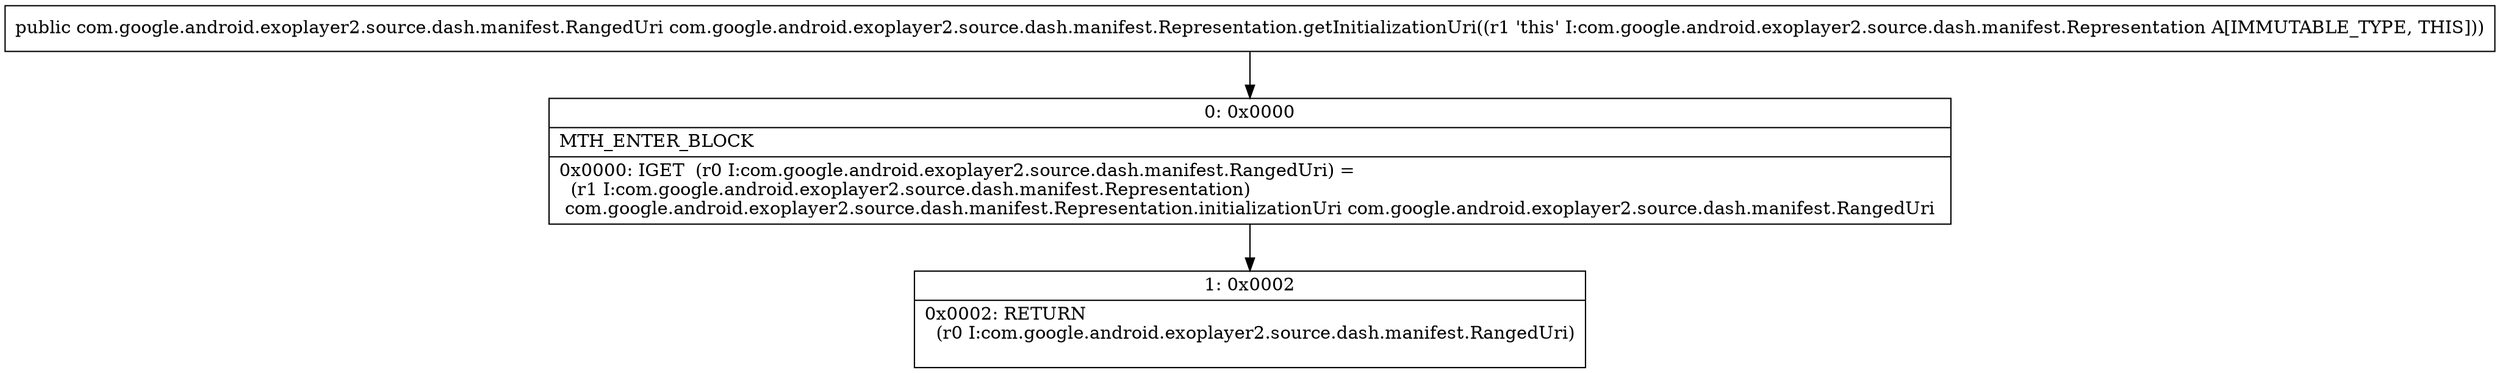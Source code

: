 digraph "CFG forcom.google.android.exoplayer2.source.dash.manifest.Representation.getInitializationUri()Lcom\/google\/android\/exoplayer2\/source\/dash\/manifest\/RangedUri;" {
Node_0 [shape=record,label="{0\:\ 0x0000|MTH_ENTER_BLOCK\l|0x0000: IGET  (r0 I:com.google.android.exoplayer2.source.dash.manifest.RangedUri) = \l  (r1 I:com.google.android.exoplayer2.source.dash.manifest.Representation)\l com.google.android.exoplayer2.source.dash.manifest.Representation.initializationUri com.google.android.exoplayer2.source.dash.manifest.RangedUri \l}"];
Node_1 [shape=record,label="{1\:\ 0x0002|0x0002: RETURN  \l  (r0 I:com.google.android.exoplayer2.source.dash.manifest.RangedUri)\l \l}"];
MethodNode[shape=record,label="{public com.google.android.exoplayer2.source.dash.manifest.RangedUri com.google.android.exoplayer2.source.dash.manifest.Representation.getInitializationUri((r1 'this' I:com.google.android.exoplayer2.source.dash.manifest.Representation A[IMMUTABLE_TYPE, THIS])) }"];
MethodNode -> Node_0;
Node_0 -> Node_1;
}

